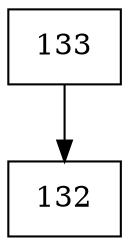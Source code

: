 digraph G {
  node [shape=record];
  node0 [label="{133}"];
  node0 -> node1;
  node1 [label="{132}"];
}
